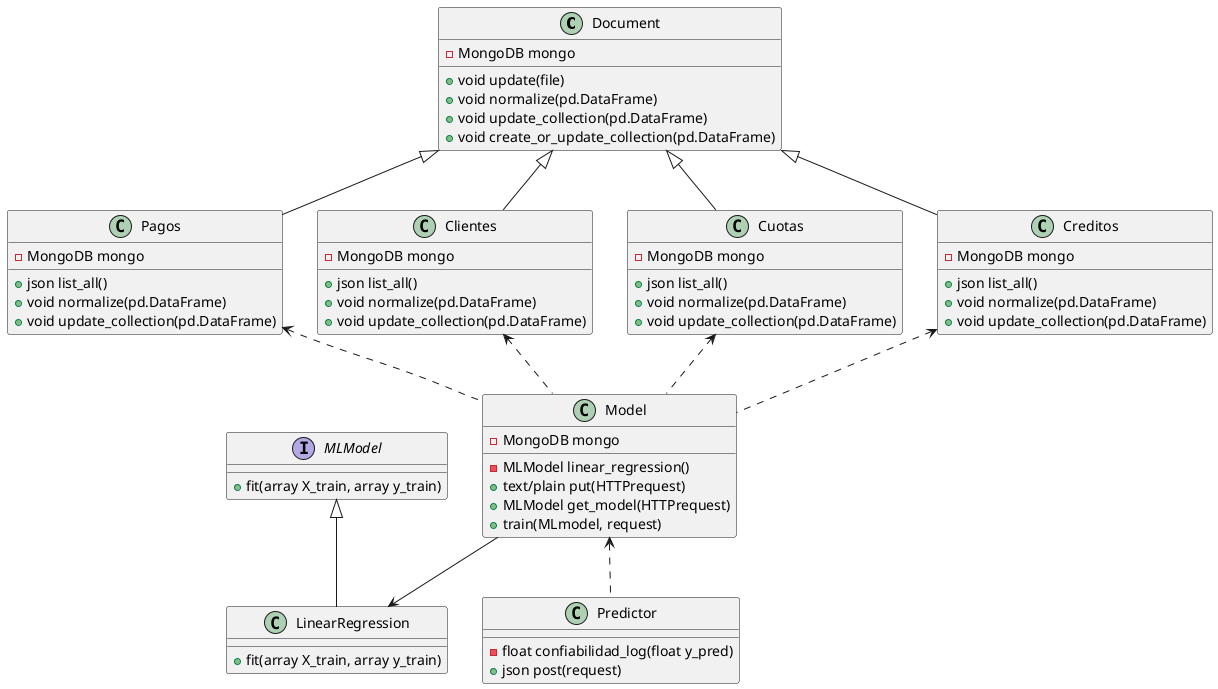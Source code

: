 @startuml

class Document {
    - MongoDB mongo
    + void update(file)
    + void normalize(pd.DataFrame)
    + void update_collection(pd.DataFrame)
    + void create_or_update_collection(pd.DataFrame)
}

interface MLModel {
    + fit(array X_train, array y_train)
}

class LinearRegression {
    + fit(array X_train, array y_train)
}

class Model {
    - MongoDB mongo
    - MLModel linear_regression()
    + text/plain put(HTTPrequest)
    + MLModel get_model(HTTPrequest)
    + train(MLmodel, request)
}

class Creditos {
    - MongoDB mongo
    + json list_all()
    + void normalize(pd.DataFrame)
    + void update_collection(pd.DataFrame)
}

class Cuotas {
    - MongoDB mongo
    + json list_all()
    + void normalize(pd.DataFrame)
    + void update_collection(pd.DataFrame)
}

class Clientes {
    - MongoDB mongo
    + json list_all()
    + void normalize(pd.DataFrame)
    + void update_collection(pd.DataFrame)
}

class Pagos {
    - MongoDB mongo
    + json list_all()
    + void normalize(pd.DataFrame)
    + void update_collection(pd.DataFrame)
}

class Predictor {
    - float confiabilidad_log(float y_pred)
    + json post(request)
}

Creditos -up-|> Document
Cuotas -up-|> Document
Clientes -up-|> Document
Pagos -up-|> Document
Model -down-> LinearRegression
LinearRegression -up-|> MLModel

Model .up.> Creditos
Model .up.> Cuotas
Model .up.> Clientes
Model .up.> Pagos

Predictor .up.> Model

@enduml

